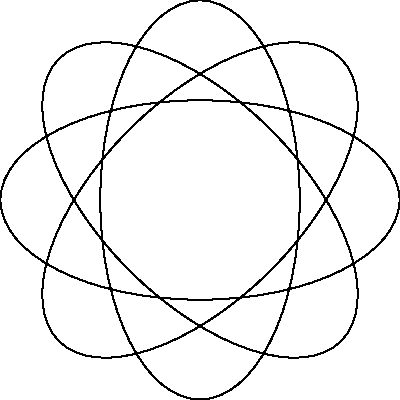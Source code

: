size(200);
int n=8;
real step=360/n;
for (int i=0; i < n; ++i) {
  draw(rotate(i*step)*xscale(.5)*unitcircle);
}
